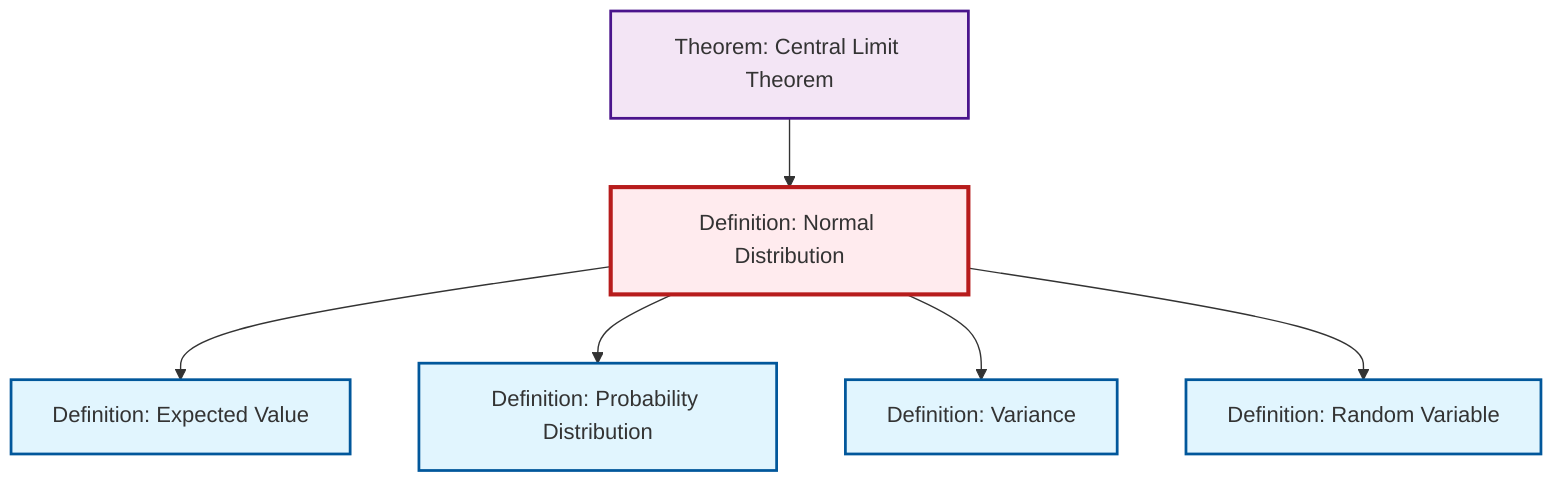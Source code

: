 graph TD
    classDef definition fill:#e1f5fe,stroke:#01579b,stroke-width:2px
    classDef theorem fill:#f3e5f5,stroke:#4a148c,stroke-width:2px
    classDef axiom fill:#fff3e0,stroke:#e65100,stroke-width:2px
    classDef example fill:#e8f5e9,stroke:#1b5e20,stroke-width:2px
    classDef current fill:#ffebee,stroke:#b71c1c,stroke-width:3px
    def-normal-distribution["Definition: Normal Distribution"]:::definition
    def-probability-distribution["Definition: Probability Distribution"]:::definition
    def-expectation["Definition: Expected Value"]:::definition
    def-random-variable["Definition: Random Variable"]:::definition
    def-variance["Definition: Variance"]:::definition
    thm-central-limit["Theorem: Central Limit Theorem"]:::theorem
    def-normal-distribution --> def-expectation
    def-normal-distribution --> def-probability-distribution
    thm-central-limit --> def-normal-distribution
    def-normal-distribution --> def-variance
    def-normal-distribution --> def-random-variable
    class def-normal-distribution current